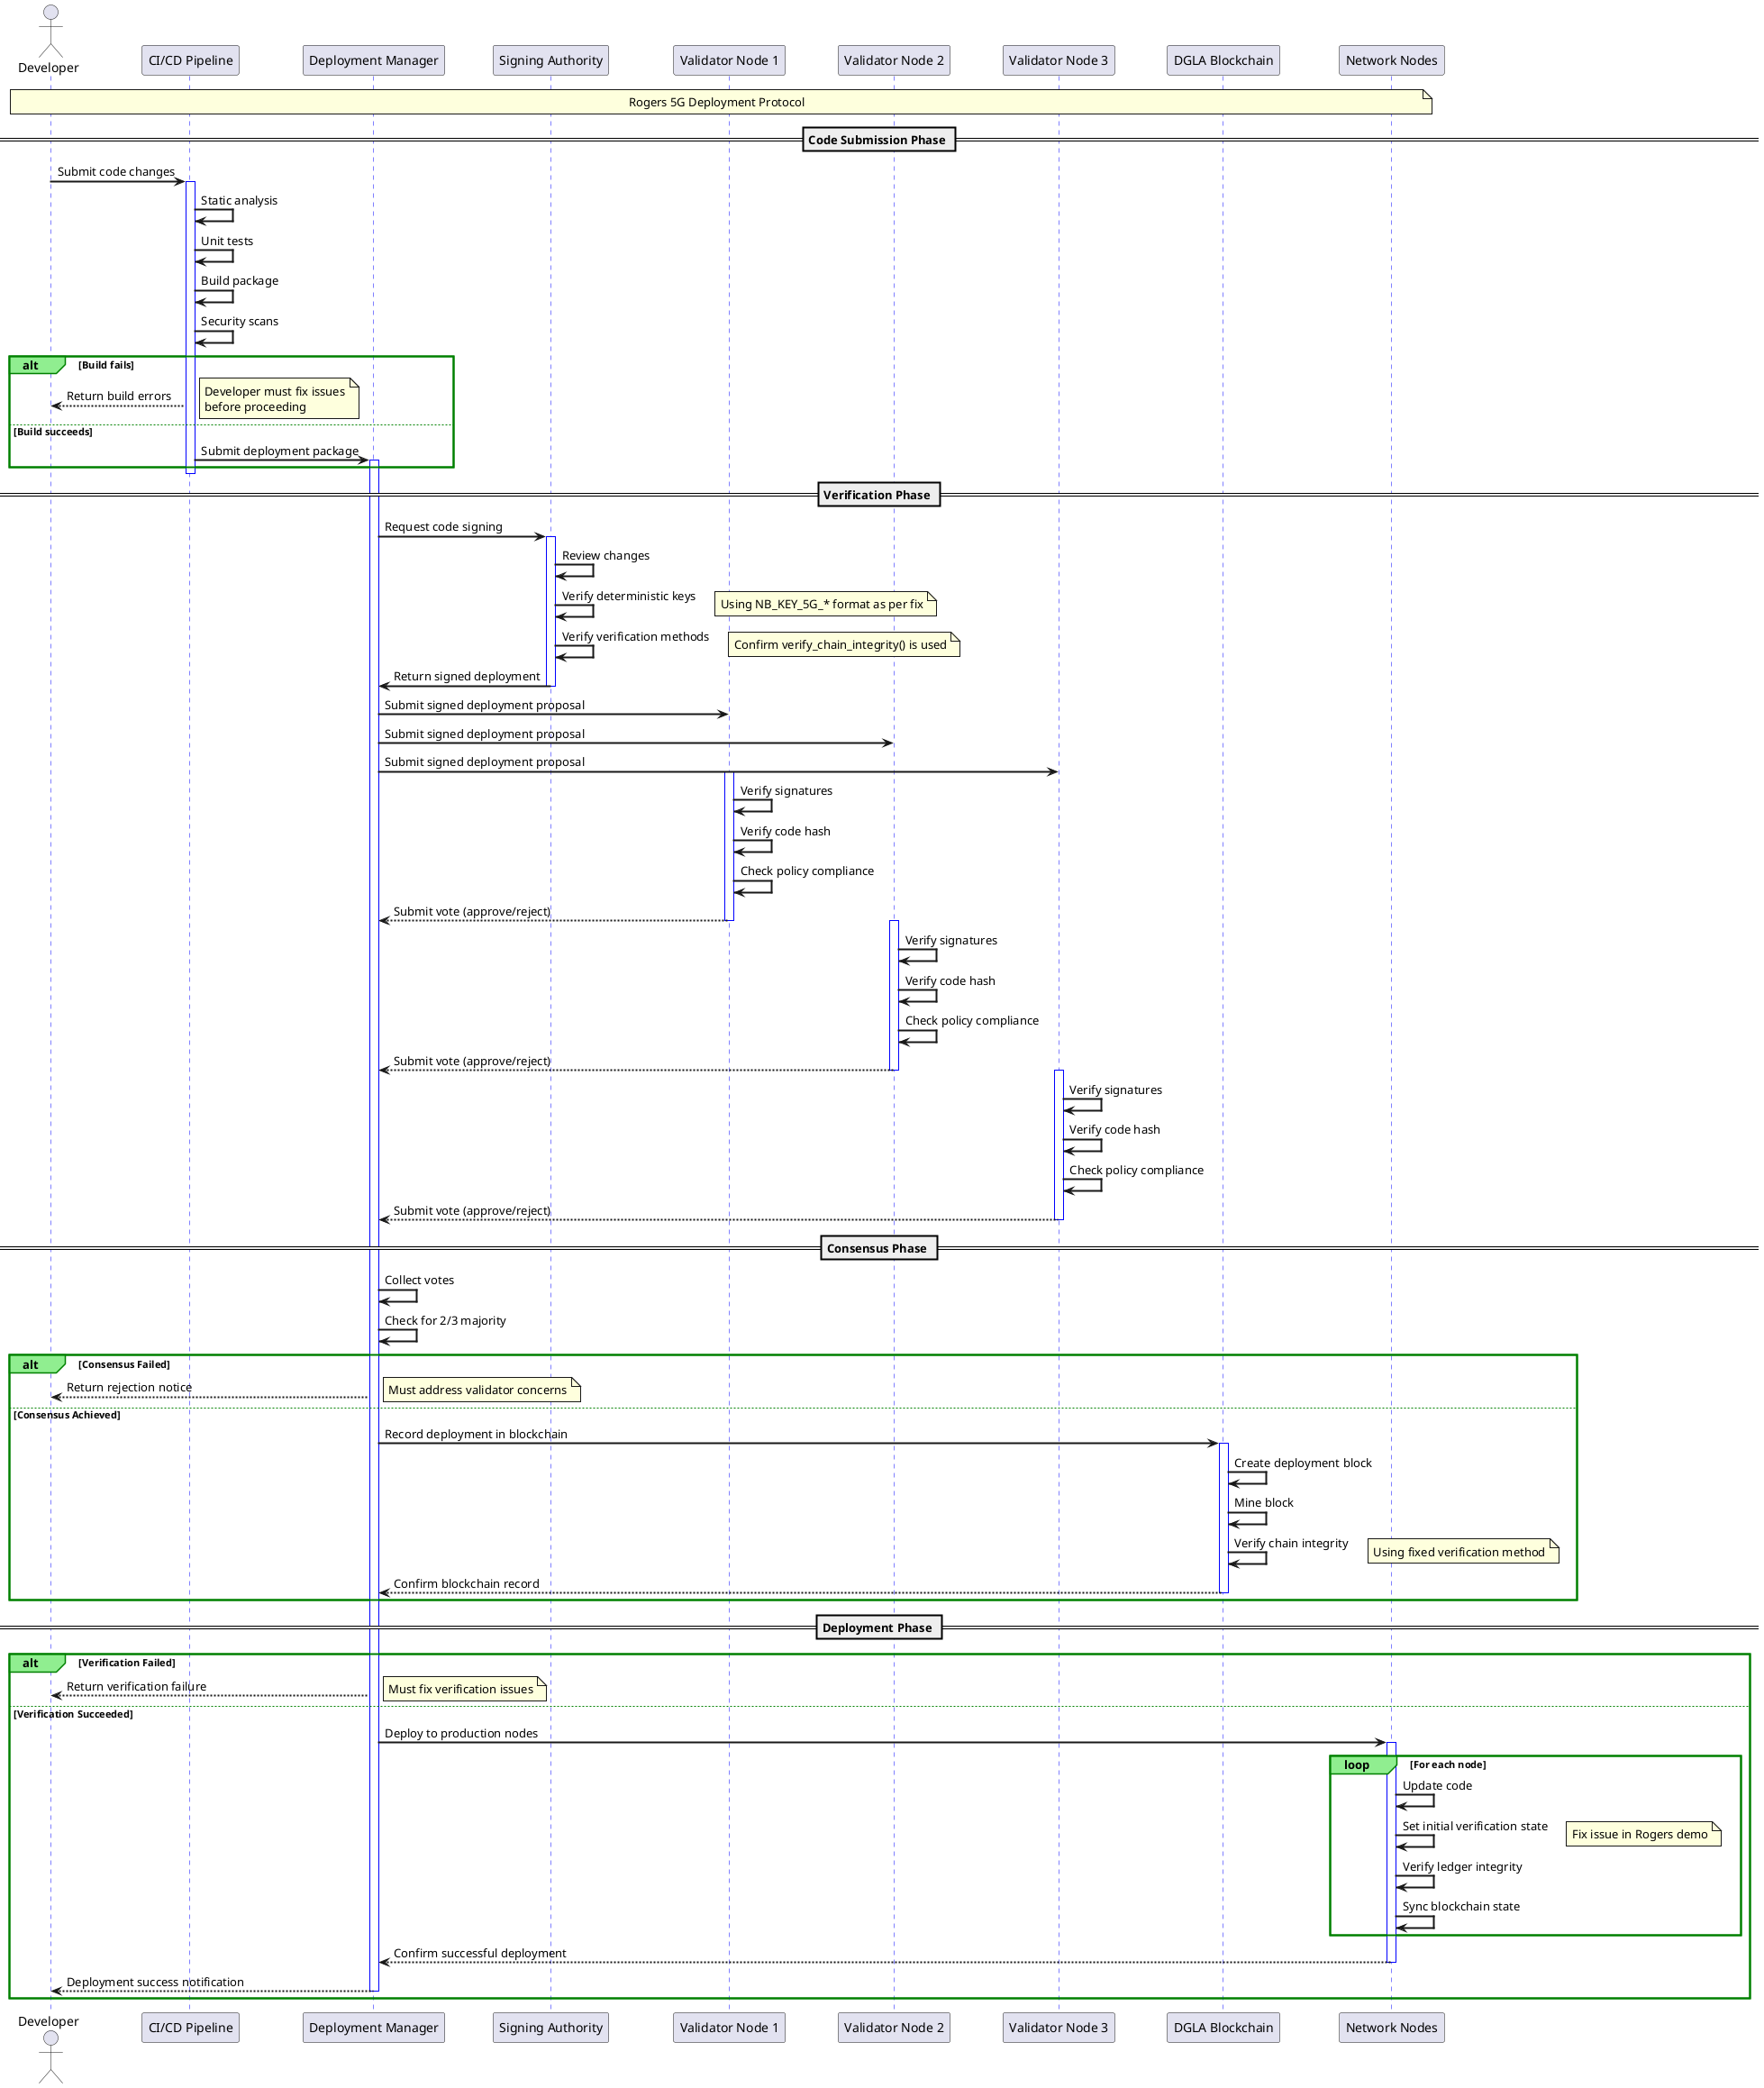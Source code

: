 @startuml DGLA Deployment Sequence

' Style settings
skinparam sequenceArrowThickness 2
skinparam sequenceGroupBorderThickness 2
skinparam noteBorderThickness 1
skinparam sequenceLifeLineBorderColor blue
skinparam sequenceGroupBorderColor green
skinparam sequenceGroupBackgroundColor lightgreen

actor "Developer" as Dev
participant "CI/CD Pipeline" as CI
participant "Deployment Manager" as Deploy
participant "Signing Authority" as Sign
participant "Validator Node 1" as V1
participant "Validator Node 2" as V2
participant "Validator Node 3" as V3
participant "DGLA Blockchain" as BC
participant "Network Nodes" as Nodes

note over Dev, Nodes: Rogers 5G Deployment Protocol

== Code Submission Phase ==

Dev -> CI: Submit code changes
activate CI
CI -> CI: Static analysis
CI -> CI: Unit tests
CI -> CI: Build package
CI -> CI: Security scans

alt Build fails
    CI --> Dev: Return build errors
    note right: Developer must fix issues\nbefore proceeding
else Build succeeds
    CI -> Deploy: Submit deployment package
    activate Deploy
end
deactivate CI

== Verification Phase ==

Deploy -> Sign: Request code signing
activate Sign
Sign -> Sign: Review changes
Sign -> Sign: Verify deterministic keys
note right: Using NB_KEY_5G_* format as per fix
Sign -> Sign: Verify verification methods
note right: Confirm verify_chain_integrity() is used
Sign -> Deploy: Return signed deployment
deactivate Sign

Deploy -> V1: Submit signed deployment proposal
Deploy -> V2: Submit signed deployment proposal
Deploy -> V3: Submit signed deployment proposal

activate V1
V1 -> V1: Verify signatures
V1 -> V1: Verify code hash
V1 -> V1: Check policy compliance
V1 --> Deploy: Submit vote (approve/reject)
deactivate V1

activate V2
V2 -> V2: Verify signatures
V2 -> V2: Verify code hash
V2 -> V2: Check policy compliance
V2 --> Deploy: Submit vote (approve/reject)
deactivate V2

activate V3
V3 -> V3: Verify signatures
V3 -> V3: Verify code hash
V3 -> V3: Check policy compliance
V3 --> Deploy: Submit vote (approve/reject)
deactivate V3

== Consensus Phase ==

Deploy -> Deploy: Collect votes
Deploy -> Deploy: Check for 2/3 majority

alt Consensus Failed
    Deploy --> Dev: Return rejection notice
    note right: Must address validator concerns
else Consensus Achieved
    Deploy -> BC: Record deployment in blockchain
    activate BC
    BC -> BC: Create deployment block
    BC -> BC: Mine block
    BC -> BC: Verify chain integrity
    note right: Using fixed verification method
    BC --> Deploy: Confirm blockchain record
    deactivate BC
end

== Deployment Phase ==

alt Verification Failed
    Deploy --> Dev: Return verification failure
    note right: Must fix verification issues
else Verification Succeeded
    Deploy -> Nodes: Deploy to production nodes
    activate Nodes
    
    loop For each node
        Nodes -> Nodes: Update code
        Nodes -> Nodes: Set initial verification state
        note right: Fix issue in Rogers demo
        Nodes -> Nodes: Verify ledger integrity
        Nodes -> Nodes: Sync blockchain state
    end
    
    Nodes --> Deploy: Confirm successful deployment
    deactivate Nodes
    
    Deploy --> Dev: Deployment success notification
    deactivate Deploy
end

@enduml
